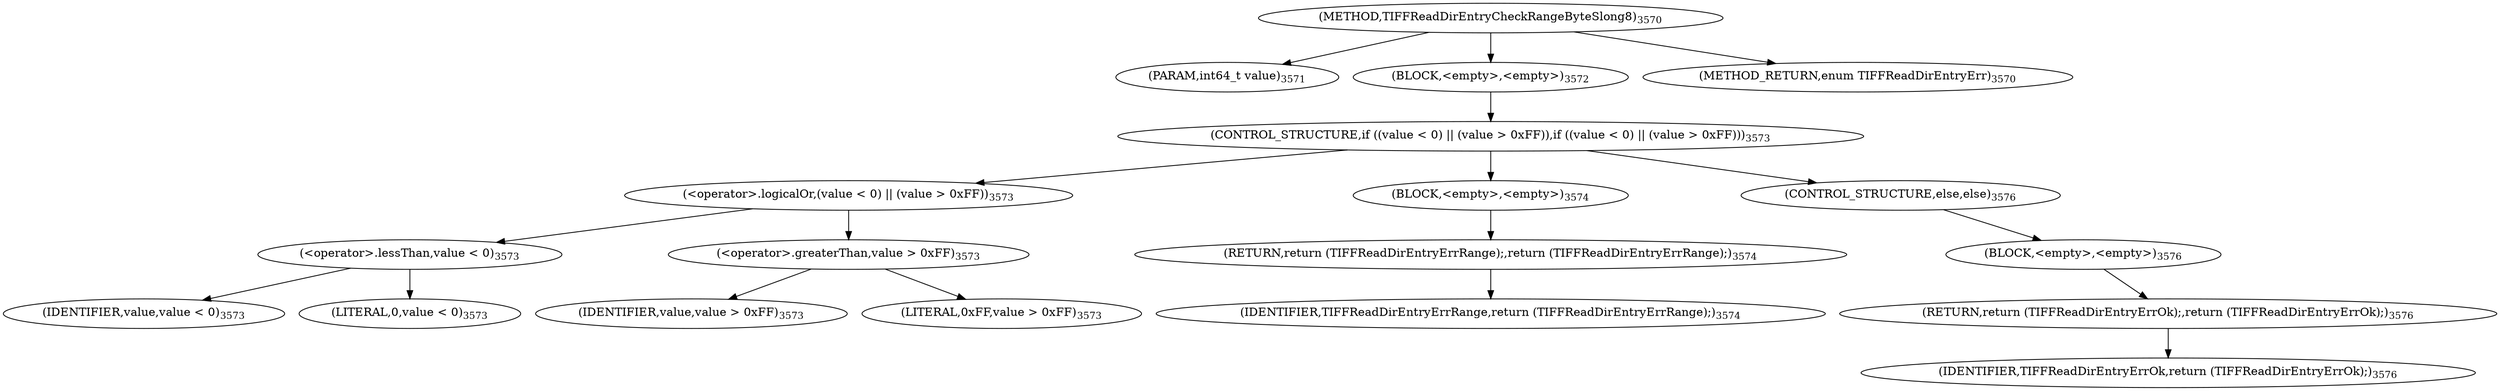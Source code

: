 digraph "TIFFReadDirEntryCheckRangeByteSlong8" {  
"87426" [label = <(METHOD,TIFFReadDirEntryCheckRangeByteSlong8)<SUB>3570</SUB>> ]
"87427" [label = <(PARAM,int64_t value)<SUB>3571</SUB>> ]
"87428" [label = <(BLOCK,&lt;empty&gt;,&lt;empty&gt;)<SUB>3572</SUB>> ]
"87429" [label = <(CONTROL_STRUCTURE,if ((value &lt; 0) || (value &gt; 0xFF)),if ((value &lt; 0) || (value &gt; 0xFF)))<SUB>3573</SUB>> ]
"87430" [label = <(&lt;operator&gt;.logicalOr,(value &lt; 0) || (value &gt; 0xFF))<SUB>3573</SUB>> ]
"87431" [label = <(&lt;operator&gt;.lessThan,value &lt; 0)<SUB>3573</SUB>> ]
"87432" [label = <(IDENTIFIER,value,value &lt; 0)<SUB>3573</SUB>> ]
"87433" [label = <(LITERAL,0,value &lt; 0)<SUB>3573</SUB>> ]
"87434" [label = <(&lt;operator&gt;.greaterThan,value &gt; 0xFF)<SUB>3573</SUB>> ]
"87435" [label = <(IDENTIFIER,value,value &gt; 0xFF)<SUB>3573</SUB>> ]
"87436" [label = <(LITERAL,0xFF,value &gt; 0xFF)<SUB>3573</SUB>> ]
"87437" [label = <(BLOCK,&lt;empty&gt;,&lt;empty&gt;)<SUB>3574</SUB>> ]
"87438" [label = <(RETURN,return (TIFFReadDirEntryErrRange);,return (TIFFReadDirEntryErrRange);)<SUB>3574</SUB>> ]
"87439" [label = <(IDENTIFIER,TIFFReadDirEntryErrRange,return (TIFFReadDirEntryErrRange);)<SUB>3574</SUB>> ]
"87440" [label = <(CONTROL_STRUCTURE,else,else)<SUB>3576</SUB>> ]
"87441" [label = <(BLOCK,&lt;empty&gt;,&lt;empty&gt;)<SUB>3576</SUB>> ]
"87442" [label = <(RETURN,return (TIFFReadDirEntryErrOk);,return (TIFFReadDirEntryErrOk);)<SUB>3576</SUB>> ]
"87443" [label = <(IDENTIFIER,TIFFReadDirEntryErrOk,return (TIFFReadDirEntryErrOk);)<SUB>3576</SUB>> ]
"87444" [label = <(METHOD_RETURN,enum TIFFReadDirEntryErr)<SUB>3570</SUB>> ]
  "87426" -> "87427" 
  "87426" -> "87428" 
  "87426" -> "87444" 
  "87428" -> "87429" 
  "87429" -> "87430" 
  "87429" -> "87437" 
  "87429" -> "87440" 
  "87430" -> "87431" 
  "87430" -> "87434" 
  "87431" -> "87432" 
  "87431" -> "87433" 
  "87434" -> "87435" 
  "87434" -> "87436" 
  "87437" -> "87438" 
  "87438" -> "87439" 
  "87440" -> "87441" 
  "87441" -> "87442" 
  "87442" -> "87443" 
}
